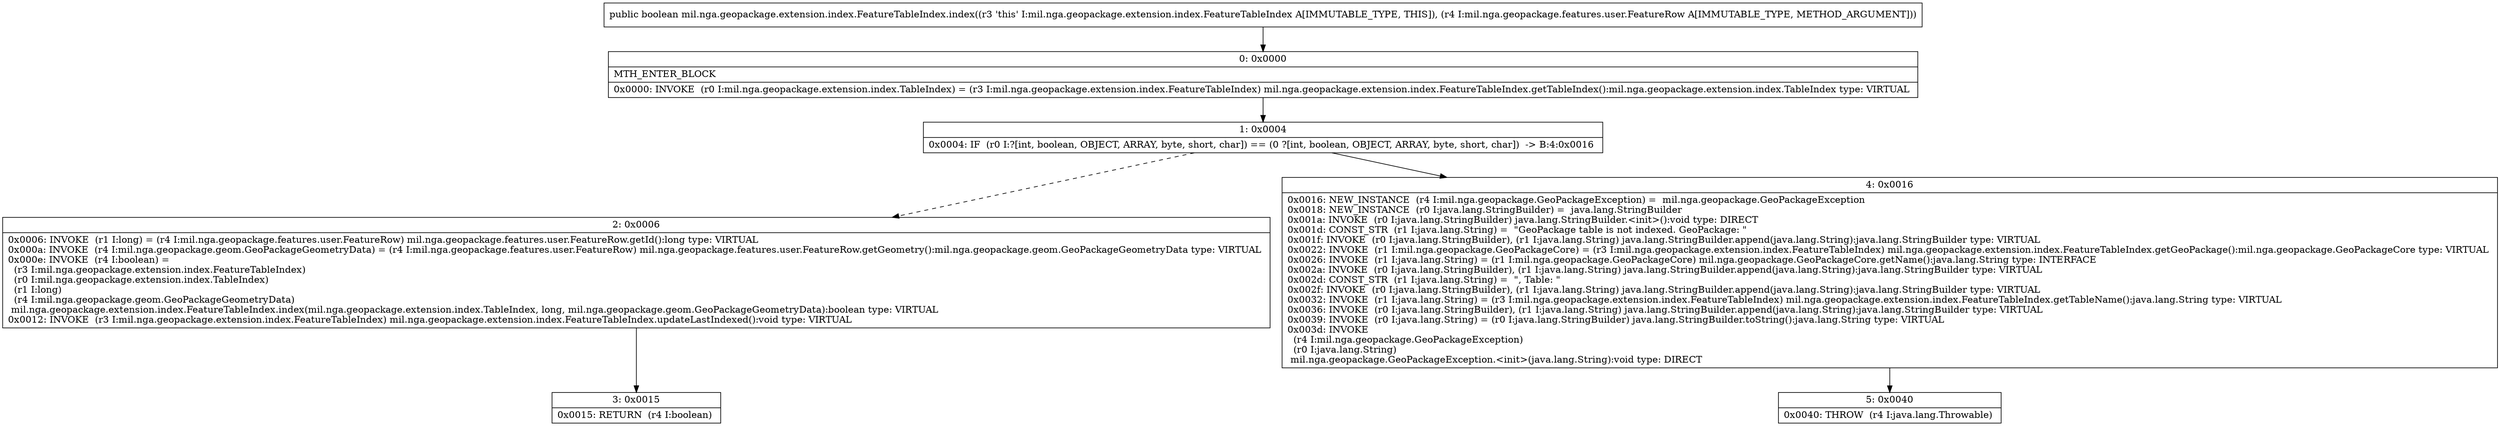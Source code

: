 digraph "CFG formil.nga.geopackage.extension.index.FeatureTableIndex.index(Lmil\/nga\/geopackage\/features\/user\/FeatureRow;)Z" {
Node_0 [shape=record,label="{0\:\ 0x0000|MTH_ENTER_BLOCK\l|0x0000: INVOKE  (r0 I:mil.nga.geopackage.extension.index.TableIndex) = (r3 I:mil.nga.geopackage.extension.index.FeatureTableIndex) mil.nga.geopackage.extension.index.FeatureTableIndex.getTableIndex():mil.nga.geopackage.extension.index.TableIndex type: VIRTUAL \l}"];
Node_1 [shape=record,label="{1\:\ 0x0004|0x0004: IF  (r0 I:?[int, boolean, OBJECT, ARRAY, byte, short, char]) == (0 ?[int, boolean, OBJECT, ARRAY, byte, short, char])  \-\> B:4:0x0016 \l}"];
Node_2 [shape=record,label="{2\:\ 0x0006|0x0006: INVOKE  (r1 I:long) = (r4 I:mil.nga.geopackage.features.user.FeatureRow) mil.nga.geopackage.features.user.FeatureRow.getId():long type: VIRTUAL \l0x000a: INVOKE  (r4 I:mil.nga.geopackage.geom.GeoPackageGeometryData) = (r4 I:mil.nga.geopackage.features.user.FeatureRow) mil.nga.geopackage.features.user.FeatureRow.getGeometry():mil.nga.geopackage.geom.GeoPackageGeometryData type: VIRTUAL \l0x000e: INVOKE  (r4 I:boolean) = \l  (r3 I:mil.nga.geopackage.extension.index.FeatureTableIndex)\l  (r0 I:mil.nga.geopackage.extension.index.TableIndex)\l  (r1 I:long)\l  (r4 I:mil.nga.geopackage.geom.GeoPackageGeometryData)\l mil.nga.geopackage.extension.index.FeatureTableIndex.index(mil.nga.geopackage.extension.index.TableIndex, long, mil.nga.geopackage.geom.GeoPackageGeometryData):boolean type: VIRTUAL \l0x0012: INVOKE  (r3 I:mil.nga.geopackage.extension.index.FeatureTableIndex) mil.nga.geopackage.extension.index.FeatureTableIndex.updateLastIndexed():void type: VIRTUAL \l}"];
Node_3 [shape=record,label="{3\:\ 0x0015|0x0015: RETURN  (r4 I:boolean) \l}"];
Node_4 [shape=record,label="{4\:\ 0x0016|0x0016: NEW_INSTANCE  (r4 I:mil.nga.geopackage.GeoPackageException) =  mil.nga.geopackage.GeoPackageException \l0x0018: NEW_INSTANCE  (r0 I:java.lang.StringBuilder) =  java.lang.StringBuilder \l0x001a: INVOKE  (r0 I:java.lang.StringBuilder) java.lang.StringBuilder.\<init\>():void type: DIRECT \l0x001d: CONST_STR  (r1 I:java.lang.String) =  \"GeoPackage table is not indexed. GeoPackage: \" \l0x001f: INVOKE  (r0 I:java.lang.StringBuilder), (r1 I:java.lang.String) java.lang.StringBuilder.append(java.lang.String):java.lang.StringBuilder type: VIRTUAL \l0x0022: INVOKE  (r1 I:mil.nga.geopackage.GeoPackageCore) = (r3 I:mil.nga.geopackage.extension.index.FeatureTableIndex) mil.nga.geopackage.extension.index.FeatureTableIndex.getGeoPackage():mil.nga.geopackage.GeoPackageCore type: VIRTUAL \l0x0026: INVOKE  (r1 I:java.lang.String) = (r1 I:mil.nga.geopackage.GeoPackageCore) mil.nga.geopackage.GeoPackageCore.getName():java.lang.String type: INTERFACE \l0x002a: INVOKE  (r0 I:java.lang.StringBuilder), (r1 I:java.lang.String) java.lang.StringBuilder.append(java.lang.String):java.lang.StringBuilder type: VIRTUAL \l0x002d: CONST_STR  (r1 I:java.lang.String) =  \", Table: \" \l0x002f: INVOKE  (r0 I:java.lang.StringBuilder), (r1 I:java.lang.String) java.lang.StringBuilder.append(java.lang.String):java.lang.StringBuilder type: VIRTUAL \l0x0032: INVOKE  (r1 I:java.lang.String) = (r3 I:mil.nga.geopackage.extension.index.FeatureTableIndex) mil.nga.geopackage.extension.index.FeatureTableIndex.getTableName():java.lang.String type: VIRTUAL \l0x0036: INVOKE  (r0 I:java.lang.StringBuilder), (r1 I:java.lang.String) java.lang.StringBuilder.append(java.lang.String):java.lang.StringBuilder type: VIRTUAL \l0x0039: INVOKE  (r0 I:java.lang.String) = (r0 I:java.lang.StringBuilder) java.lang.StringBuilder.toString():java.lang.String type: VIRTUAL \l0x003d: INVOKE  \l  (r4 I:mil.nga.geopackage.GeoPackageException)\l  (r0 I:java.lang.String)\l mil.nga.geopackage.GeoPackageException.\<init\>(java.lang.String):void type: DIRECT \l}"];
Node_5 [shape=record,label="{5\:\ 0x0040|0x0040: THROW  (r4 I:java.lang.Throwable) \l}"];
MethodNode[shape=record,label="{public boolean mil.nga.geopackage.extension.index.FeatureTableIndex.index((r3 'this' I:mil.nga.geopackage.extension.index.FeatureTableIndex A[IMMUTABLE_TYPE, THIS]), (r4 I:mil.nga.geopackage.features.user.FeatureRow A[IMMUTABLE_TYPE, METHOD_ARGUMENT])) }"];
MethodNode -> Node_0;
Node_0 -> Node_1;
Node_1 -> Node_2[style=dashed];
Node_1 -> Node_4;
Node_2 -> Node_3;
Node_4 -> Node_5;
}

